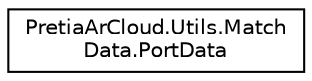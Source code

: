digraph "Graphical Class Hierarchy"
{
 // LATEX_PDF_SIZE
  edge [fontname="Helvetica",fontsize="10",labelfontname="Helvetica",labelfontsize="10"];
  node [fontname="Helvetica",fontsize="10",shape=record];
  rankdir="LR";
  Node0 [label="PretiaArCloud.Utils.Match\lData.PortData",height=0.2,width=0.4,color="black", fillcolor="white", style="filled",URL="$structPretiaArCloud_1_1Utils_1_1MatchData_1_1PortData.html",tooltip=" "];
}
